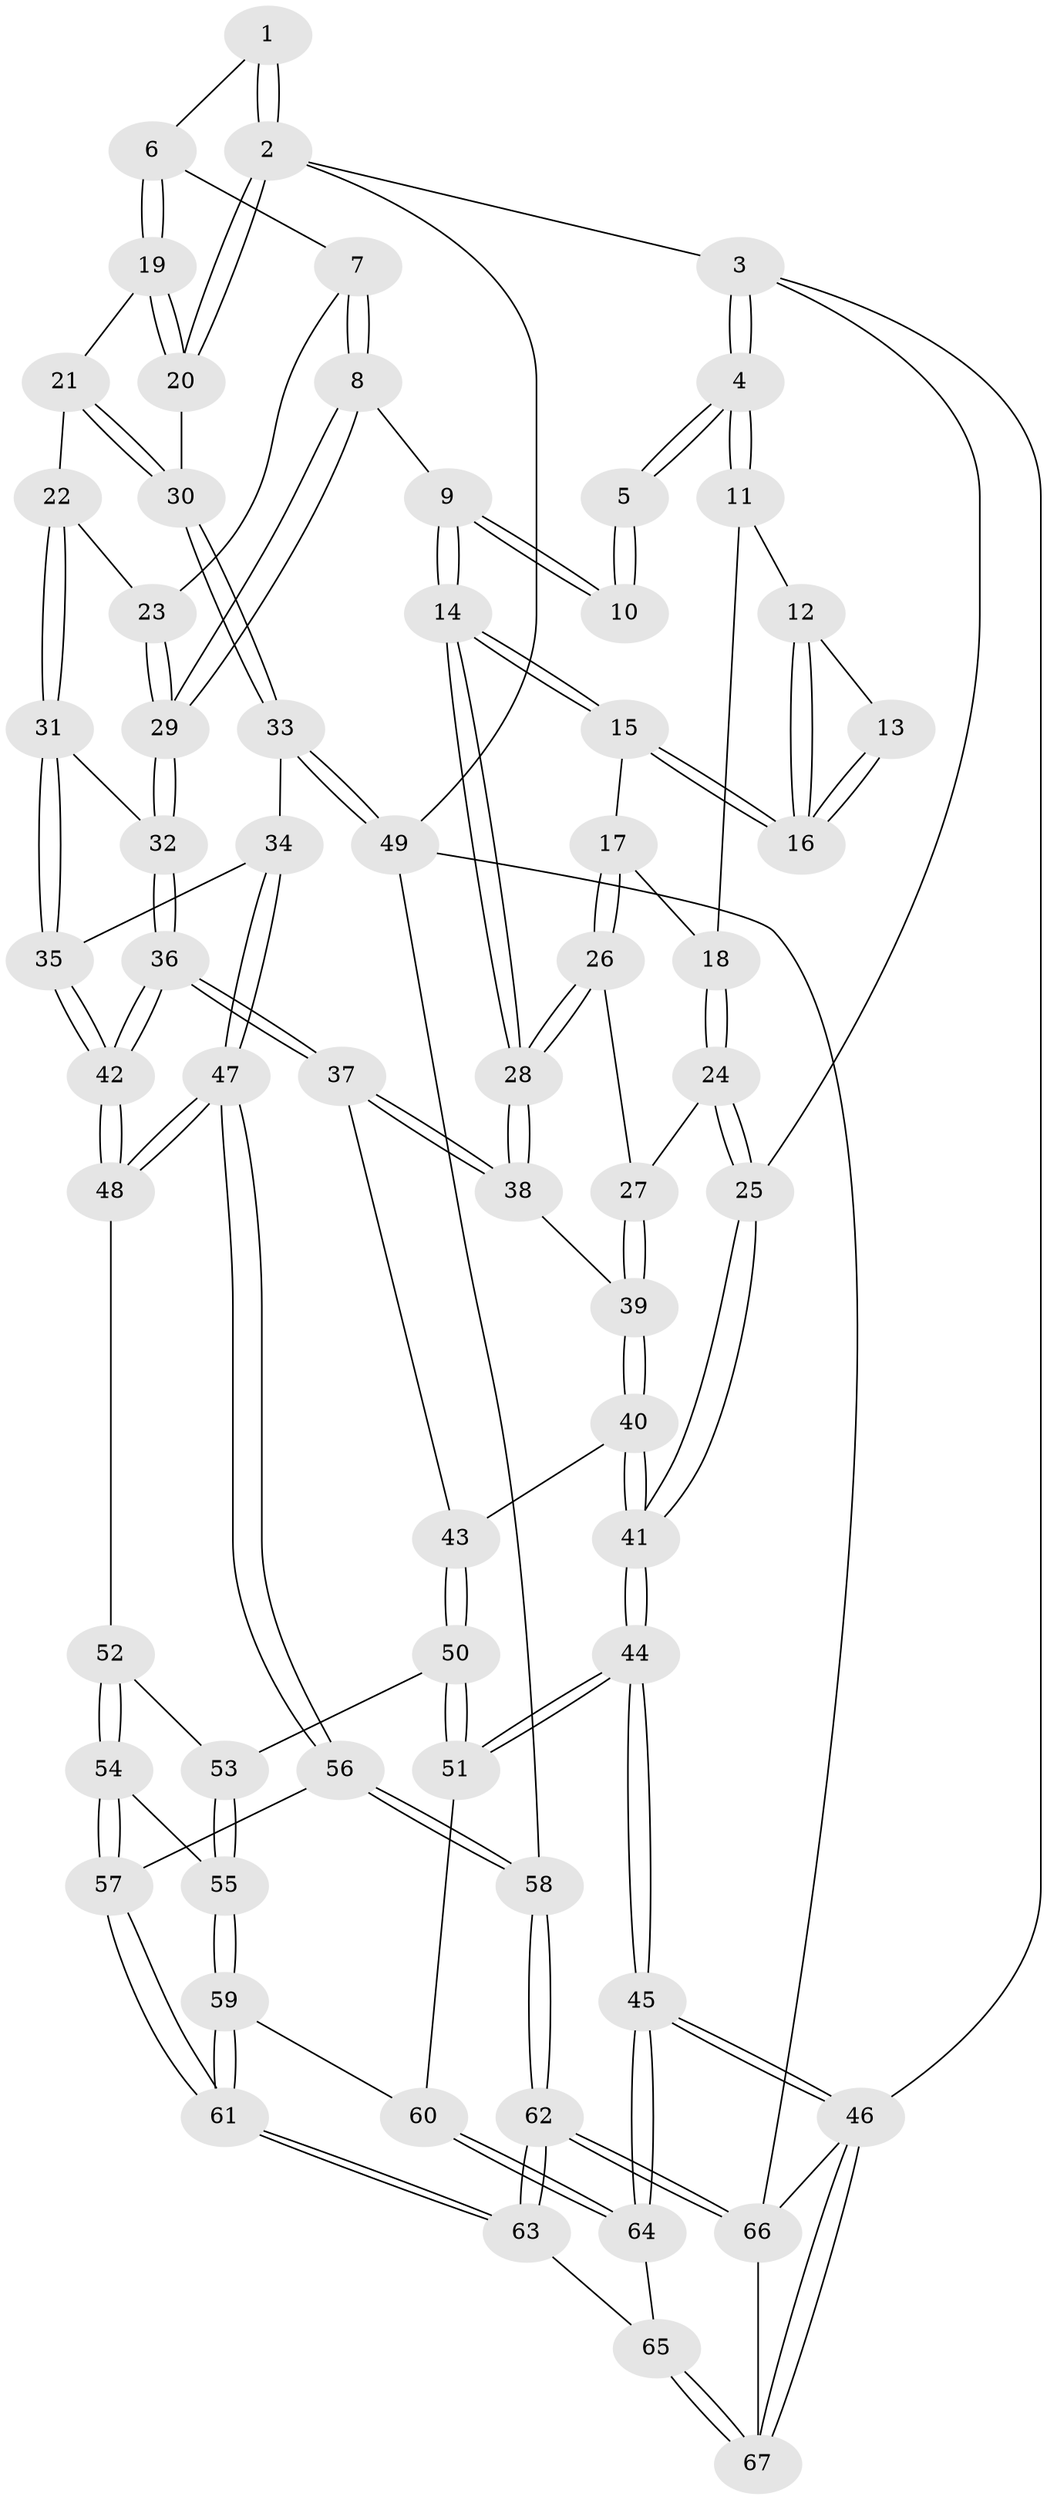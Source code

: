 // Generated by graph-tools (version 1.1) at 2025/27/03/15/25 16:27:57]
// undirected, 67 vertices, 164 edges
graph export_dot {
graph [start="1"]
  node [color=gray90,style=filled];
  1 [pos="+0.7872752389803928+0"];
  2 [pos="+1+0"];
  3 [pos="+0+0"];
  4 [pos="+0+0"];
  5 [pos="+0.5057181611514511+0"];
  6 [pos="+0.805861064530291+0.004189205024194589"];
  7 [pos="+0.7781299221435092+0.05180242197043907"];
  8 [pos="+0.5540179749294752+0.18418438063018402"];
  9 [pos="+0.5321553086190535+0.18102595646594558"];
  10 [pos="+0.4864859232128286+0"];
  11 [pos="+0.15630688910007537+0.009270366134523029"];
  12 [pos="+0.26619580503497986+0.061117311944201246"];
  13 [pos="+0.42729792566694863+0"];
  14 [pos="+0.47919959870592055+0.22225984194758602"];
  15 [pos="+0.3349745431884038+0.14875550772774898"];
  16 [pos="+0.33002044483732373+0.1295671812204441"];
  17 [pos="+0.25450208607935826+0.20229676656486928"];
  18 [pos="+0.18903795756198133+0.15802513226681864"];
  19 [pos="+0.9383525782425921+0.12156745782740933"];
  20 [pos="+1+0.23069115135168206"];
  21 [pos="+0.8386944698736016+0.247691175320854"];
  22 [pos="+0.82968577653207+0.24968525413542642"];
  23 [pos="+0.7801917114737209+0.22643553777293993"];
  24 [pos="+0.1091666581305174+0.22698330137386724"];
  25 [pos="+0+0.25019827455880594"];
  26 [pos="+0.2513857056027824+0.24980571783409036"];
  27 [pos="+0.2231199458008964+0.30603645038239347"];
  28 [pos="+0.4535443161560198+0.29219049074853554"];
  29 [pos="+0.6857976059548688+0.2864293609218217"];
  30 [pos="+1+0.33018715597598075"];
  31 [pos="+0.8398516958284413+0.36990282447729683"];
  32 [pos="+0.6863668046368431+0.29153309568109403"];
  33 [pos="+1+0.41213200957701596"];
  34 [pos="+0.9199401592365537+0.4061256606036105"];
  35 [pos="+0.8409343664795998+0.3719887579996852"];
  36 [pos="+0.6531331805847953+0.48154803006505736"];
  37 [pos="+0.45514819390741534+0.4205507974114999"];
  38 [pos="+0.44948867022740885+0.3189596122640455"];
  39 [pos="+0.22347292470934985+0.32105851855137113"];
  40 [pos="+0.18383161794307817+0.452644540957116"];
  41 [pos="+0+0.5572869667937445"];
  42 [pos="+0.6605231422079678+0.4904419665846307"];
  43 [pos="+0.3845734986434831+0.4867617763348018"];
  44 [pos="+0+0.615971409232309"];
  45 [pos="+0+0.9995645789835289"];
  46 [pos="+0+1"];
  47 [pos="+0.7355186453432975+0.5797705108043903"];
  48 [pos="+0.6625421253825875+0.4954276109943521"];
  49 [pos="+1+0.666825075606524"];
  50 [pos="+0.39214909991205277+0.5628129816401448"];
  51 [pos="+0.3821511004727685+0.7026142702537117"];
  52 [pos="+0.611182330020563+0.5475391839796518"];
  53 [pos="+0.5365582426245308+0.5940419392336068"];
  54 [pos="+0.5654104053312237+0.6455986366377797"];
  55 [pos="+0.5079732469937064+0.6887958994015222"];
  56 [pos="+0.7501818424746913+0.6101996292262256"];
  57 [pos="+0.6724677272588463+0.6836695126203528"];
  58 [pos="+0.9336656102406959+0.7254003955072119"];
  59 [pos="+0.4873694737361857+0.7165908160702867"];
  60 [pos="+0.3897507213573443+0.7160963749771511"];
  61 [pos="+0.6020376035301038+0.7718392060799397"];
  62 [pos="+0.7705813515276745+0.9687789803352255"];
  63 [pos="+0.6318303521020776+0.8772436186831676"];
  64 [pos="+0.36934987428876126+0.8061282072541333"];
  65 [pos="+0.42370434873868695+0.942977316070282"];
  66 [pos="+0.796195663261849+1"];
  67 [pos="+0.35517316496086776+1"];
  1 -- 2;
  1 -- 2;
  1 -- 6;
  2 -- 3;
  2 -- 20;
  2 -- 20;
  2 -- 49;
  3 -- 4;
  3 -- 4;
  3 -- 25;
  3 -- 46;
  4 -- 5;
  4 -- 5;
  4 -- 11;
  4 -- 11;
  5 -- 10;
  5 -- 10;
  6 -- 7;
  6 -- 19;
  6 -- 19;
  7 -- 8;
  7 -- 8;
  7 -- 23;
  8 -- 9;
  8 -- 29;
  8 -- 29;
  9 -- 10;
  9 -- 10;
  9 -- 14;
  9 -- 14;
  11 -- 12;
  11 -- 18;
  12 -- 13;
  12 -- 16;
  12 -- 16;
  13 -- 16;
  13 -- 16;
  14 -- 15;
  14 -- 15;
  14 -- 28;
  14 -- 28;
  15 -- 16;
  15 -- 16;
  15 -- 17;
  17 -- 18;
  17 -- 26;
  17 -- 26;
  18 -- 24;
  18 -- 24;
  19 -- 20;
  19 -- 20;
  19 -- 21;
  20 -- 30;
  21 -- 22;
  21 -- 30;
  21 -- 30;
  22 -- 23;
  22 -- 31;
  22 -- 31;
  23 -- 29;
  23 -- 29;
  24 -- 25;
  24 -- 25;
  24 -- 27;
  25 -- 41;
  25 -- 41;
  26 -- 27;
  26 -- 28;
  26 -- 28;
  27 -- 39;
  27 -- 39;
  28 -- 38;
  28 -- 38;
  29 -- 32;
  29 -- 32;
  30 -- 33;
  30 -- 33;
  31 -- 32;
  31 -- 35;
  31 -- 35;
  32 -- 36;
  32 -- 36;
  33 -- 34;
  33 -- 49;
  33 -- 49;
  34 -- 35;
  34 -- 47;
  34 -- 47;
  35 -- 42;
  35 -- 42;
  36 -- 37;
  36 -- 37;
  36 -- 42;
  36 -- 42;
  37 -- 38;
  37 -- 38;
  37 -- 43;
  38 -- 39;
  39 -- 40;
  39 -- 40;
  40 -- 41;
  40 -- 41;
  40 -- 43;
  41 -- 44;
  41 -- 44;
  42 -- 48;
  42 -- 48;
  43 -- 50;
  43 -- 50;
  44 -- 45;
  44 -- 45;
  44 -- 51;
  44 -- 51;
  45 -- 46;
  45 -- 46;
  45 -- 64;
  45 -- 64;
  46 -- 67;
  46 -- 67;
  46 -- 66;
  47 -- 48;
  47 -- 48;
  47 -- 56;
  47 -- 56;
  48 -- 52;
  49 -- 58;
  49 -- 66;
  50 -- 51;
  50 -- 51;
  50 -- 53;
  51 -- 60;
  52 -- 53;
  52 -- 54;
  52 -- 54;
  53 -- 55;
  53 -- 55;
  54 -- 55;
  54 -- 57;
  54 -- 57;
  55 -- 59;
  55 -- 59;
  56 -- 57;
  56 -- 58;
  56 -- 58;
  57 -- 61;
  57 -- 61;
  58 -- 62;
  58 -- 62;
  59 -- 60;
  59 -- 61;
  59 -- 61;
  60 -- 64;
  60 -- 64;
  61 -- 63;
  61 -- 63;
  62 -- 63;
  62 -- 63;
  62 -- 66;
  62 -- 66;
  63 -- 65;
  64 -- 65;
  65 -- 67;
  65 -- 67;
  66 -- 67;
}
